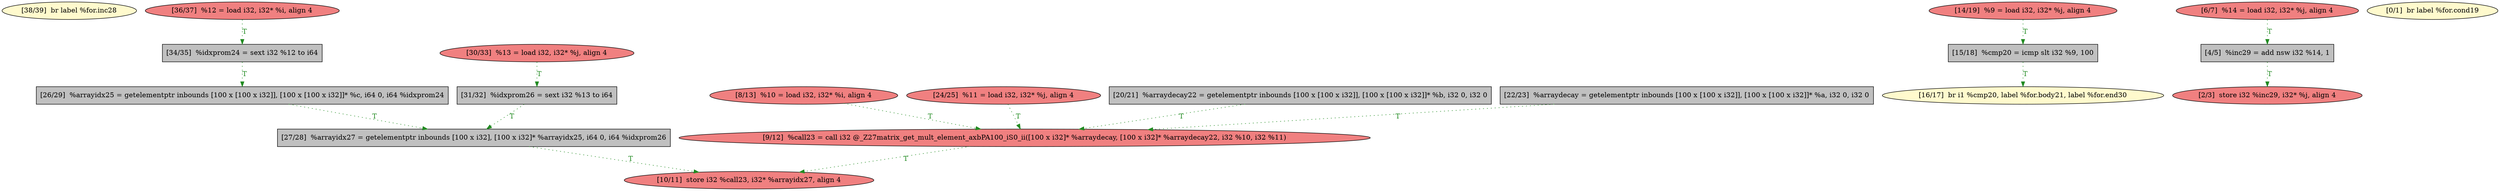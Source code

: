 
digraph G {


node1144 [fillcolor=lemonchiffon,label="[38/39]  br label %for.inc28",shape=ellipse,style=filled ]
node1143 [fillcolor=lightcoral,label="[36/37]  %12 = load i32, i32* %i, align 4",shape=ellipse,style=filled ]
node1142 [fillcolor=grey,label="[27/28]  %arrayidx27 = getelementptr inbounds [100 x i32], [100 x i32]* %arrayidx25, i64 0, i64 %idxprom26",shape=rectangle,style=filled ]
node1141 [fillcolor=grey,label="[34/35]  %idxprom24 = sext i32 %12 to i64",shape=rectangle,style=filled ]
node1130 [fillcolor=lightcoral,label="[14/19]  %9 = load i32, i32* %j, align 4",shape=ellipse,style=filled ]
node1128 [fillcolor=lightcoral,label="[6/7]  %14 = load i32, i32* %j, align 4",shape=ellipse,style=filled ]
node1127 [fillcolor=grey,label="[4/5]  %inc29 = add nsw i32 %14, 1",shape=rectangle,style=filled ]
node1125 [fillcolor=lemonchiffon,label="[0/1]  br label %for.cond19",shape=ellipse,style=filled ]
node1138 [fillcolor=lightcoral,label="[9/12]  %call23 = call i32 @_Z27matrix_get_mult_element_axbPA100_iS0_ii([100 x i32]* %arraydecay, [100 x i32]* %arraydecay22, i32 %10, i32 %11)",shape=ellipse,style=filled ]
node1126 [fillcolor=lightcoral,label="[2/3]  store i32 %inc29, i32* %j, align 4",shape=ellipse,style=filled ]
node1135 [fillcolor=grey,label="[15/18]  %cmp20 = icmp slt i32 %9, 100",shape=rectangle,style=filled ]
node1140 [fillcolor=grey,label="[31/32]  %idxprom26 = sext i32 %13 to i64",shape=rectangle,style=filled ]
node1132 [fillcolor=grey,label="[20/21]  %arraydecay22 = getelementptr inbounds [100 x [100 x i32]], [100 x [100 x i32]]* %b, i32 0, i32 0",shape=rectangle,style=filled ]
node1133 [fillcolor=grey,label="[22/23]  %arraydecay = getelementptr inbounds [100 x [100 x i32]], [100 x [100 x i32]]* %a, i32 0, i32 0",shape=rectangle,style=filled ]
node1129 [fillcolor=lightcoral,label="[8/13]  %10 = load i32, i32* %i, align 4",shape=ellipse,style=filled ]
node1131 [fillcolor=lightcoral,label="[10/11]  store i32 %call23, i32* %arrayidx27, align 4",shape=ellipse,style=filled ]
node1134 [fillcolor=lemonchiffon,label="[16/17]  br i1 %cmp20, label %for.body21, label %for.end30",shape=ellipse,style=filled ]
node1136 [fillcolor=lightcoral,label="[24/25]  %11 = load i32, i32* %j, align 4",shape=ellipse,style=filled ]
node1139 [fillcolor=lightcoral,label="[30/33]  %13 = load i32, i32* %j, align 4",shape=ellipse,style=filled ]
node1137 [fillcolor=grey,label="[26/29]  %arrayidx25 = getelementptr inbounds [100 x [100 x i32]], [100 x [100 x i32]]* %c, i64 0, i64 %idxprom24",shape=rectangle,style=filled ]

node1133->node1138 [style=dotted,color=forestgreen,label="T",fontcolor=forestgreen ]
node1130->node1135 [style=dotted,color=forestgreen,label="T",fontcolor=forestgreen ]
node1132->node1138 [style=dotted,color=forestgreen,label="T",fontcolor=forestgreen ]
node1139->node1140 [style=dotted,color=forestgreen,label="T",fontcolor=forestgreen ]
node1135->node1134 [style=dotted,color=forestgreen,label="T",fontcolor=forestgreen ]
node1143->node1141 [style=dotted,color=forestgreen,label="T",fontcolor=forestgreen ]
node1127->node1126 [style=dotted,color=forestgreen,label="T",fontcolor=forestgreen ]
node1140->node1142 [style=dotted,color=forestgreen,label="T",fontcolor=forestgreen ]
node1141->node1137 [style=dotted,color=forestgreen,label="T",fontcolor=forestgreen ]
node1142->node1131 [style=dotted,color=forestgreen,label="T",fontcolor=forestgreen ]
node1137->node1142 [style=dotted,color=forestgreen,label="T",fontcolor=forestgreen ]
node1129->node1138 [style=dotted,color=forestgreen,label="T",fontcolor=forestgreen ]
node1138->node1131 [style=dotted,color=forestgreen,label="T",fontcolor=forestgreen ]
node1136->node1138 [style=dotted,color=forestgreen,label="T",fontcolor=forestgreen ]
node1128->node1127 [style=dotted,color=forestgreen,label="T",fontcolor=forestgreen ]


}
